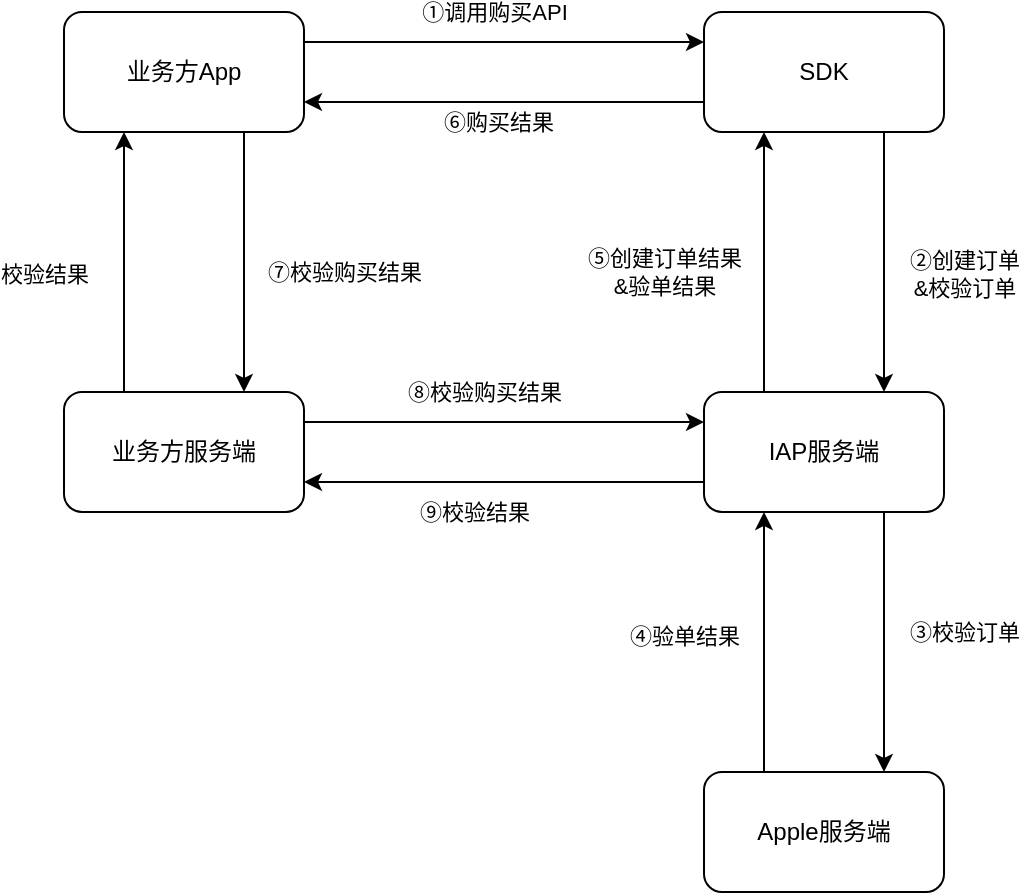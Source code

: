 <mxfile version="17.5.0" type="github">
  <diagram id="UVQPu_6LRNLYKDC9Vk5J" name="第 1 页">
    <mxGraphModel dx="2196" dy="1075" grid="1" gridSize="10" guides="1" tooltips="1" connect="1" arrows="1" fold="1" page="1" pageScale="1" pageWidth="4681" pageHeight="3300" math="0" shadow="0">
      <root>
        <mxCell id="0" />
        <mxCell id="1" parent="0" />
        <mxCell id="02EgvRaaj_lZs3z_42Fv-19" style="edgeStyle=orthogonalEdgeStyle;rounded=0;orthogonalLoop=1;jettySize=auto;html=1;exitX=1;exitY=0.25;exitDx=0;exitDy=0;entryX=0;entryY=0.25;entryDx=0;entryDy=0;" edge="1" parent="1" source="02EgvRaaj_lZs3z_42Fv-1" target="02EgvRaaj_lZs3z_42Fv-2">
          <mxGeometry relative="1" as="geometry" />
        </mxCell>
        <mxCell id="02EgvRaaj_lZs3z_42Fv-29" value="①调用购买API" style="edgeLabel;html=1;align=center;verticalAlign=middle;resizable=0;points=[];" vertex="1" connectable="0" parent="02EgvRaaj_lZs3z_42Fv-19">
          <mxGeometry x="-0.171" y="1" relative="1" as="geometry">
            <mxPoint x="12" y="-14" as="offset" />
          </mxGeometry>
        </mxCell>
        <mxCell id="02EgvRaaj_lZs3z_42Fv-35" style="edgeStyle=orthogonalEdgeStyle;rounded=0;orthogonalLoop=1;jettySize=auto;html=1;exitX=0.75;exitY=1;exitDx=0;exitDy=0;entryX=0.75;entryY=0;entryDx=0;entryDy=0;" edge="1" parent="1" source="02EgvRaaj_lZs3z_42Fv-1" target="02EgvRaaj_lZs3z_42Fv-6">
          <mxGeometry relative="1" as="geometry" />
        </mxCell>
        <mxCell id="02EgvRaaj_lZs3z_42Fv-37" value="⑦校验购买结果" style="edgeLabel;html=1;align=center;verticalAlign=middle;resizable=0;points=[];" vertex="1" connectable="0" parent="02EgvRaaj_lZs3z_42Fv-35">
          <mxGeometry x="-0.124" relative="1" as="geometry">
            <mxPoint x="50" y="13" as="offset" />
          </mxGeometry>
        </mxCell>
        <mxCell id="02EgvRaaj_lZs3z_42Fv-1" value="业务方App" style="rounded=1;whiteSpace=wrap;html=1;" vertex="1" parent="1">
          <mxGeometry x="570" y="270" width="120" height="60" as="geometry" />
        </mxCell>
        <mxCell id="02EgvRaaj_lZs3z_42Fv-18" style="edgeStyle=orthogonalEdgeStyle;rounded=0;orthogonalLoop=1;jettySize=auto;html=1;exitX=0;exitY=0.75;exitDx=0;exitDy=0;entryX=1;entryY=0.75;entryDx=0;entryDy=0;spacing=2;spacingTop=0;fillColor=#CCFFFF;" edge="1" parent="1" source="02EgvRaaj_lZs3z_42Fv-2" target="02EgvRaaj_lZs3z_42Fv-1">
          <mxGeometry relative="1" as="geometry" />
        </mxCell>
        <mxCell id="02EgvRaaj_lZs3z_42Fv-34" value="⑥购买结果" style="edgeLabel;html=1;align=center;verticalAlign=middle;resizable=0;points=[];" vertex="1" connectable="0" parent="02EgvRaaj_lZs3z_42Fv-18">
          <mxGeometry x="0.029" y="3" relative="1" as="geometry">
            <mxPoint y="7" as="offset" />
          </mxGeometry>
        </mxCell>
        <mxCell id="02EgvRaaj_lZs3z_42Fv-25" style="edgeStyle=orthogonalEdgeStyle;rounded=0;orthogonalLoop=1;jettySize=auto;html=1;exitX=0.75;exitY=1;exitDx=0;exitDy=0;entryX=0.75;entryY=0;entryDx=0;entryDy=0;" edge="1" parent="1" source="02EgvRaaj_lZs3z_42Fv-2" target="02EgvRaaj_lZs3z_42Fv-4">
          <mxGeometry relative="1" as="geometry" />
        </mxCell>
        <mxCell id="02EgvRaaj_lZs3z_42Fv-30" value="②创建订单&lt;br&gt;&amp;amp;校验订单" style="edgeLabel;html=1;align=center;verticalAlign=middle;resizable=0;points=[];" vertex="1" connectable="0" parent="02EgvRaaj_lZs3z_42Fv-25">
          <mxGeometry x="-0.515" relative="1" as="geometry">
            <mxPoint x="40" y="39" as="offset" />
          </mxGeometry>
        </mxCell>
        <mxCell id="02EgvRaaj_lZs3z_42Fv-2" value="SDK" style="whiteSpace=wrap;html=1;rounded=1;" vertex="1" parent="1">
          <mxGeometry x="890" y="270" width="120" height="60" as="geometry" />
        </mxCell>
        <mxCell id="02EgvRaaj_lZs3z_42Fv-23" style="edgeStyle=orthogonalEdgeStyle;rounded=0;orthogonalLoop=1;jettySize=auto;html=1;exitX=0;exitY=0.75;exitDx=0;exitDy=0;entryX=1;entryY=0.75;entryDx=0;entryDy=0;" edge="1" parent="1" source="02EgvRaaj_lZs3z_42Fv-4" target="02EgvRaaj_lZs3z_42Fv-6">
          <mxGeometry relative="1" as="geometry" />
        </mxCell>
        <mxCell id="02EgvRaaj_lZs3z_42Fv-39" value="⑨校验结果" style="edgeLabel;html=1;align=center;verticalAlign=middle;resizable=0;points=[];" vertex="1" connectable="0" parent="02EgvRaaj_lZs3z_42Fv-23">
          <mxGeometry x="0.155" y="-1" relative="1" as="geometry">
            <mxPoint y="16" as="offset" />
          </mxGeometry>
        </mxCell>
        <mxCell id="02EgvRaaj_lZs3z_42Fv-26" style="edgeStyle=orthogonalEdgeStyle;rounded=0;orthogonalLoop=1;jettySize=auto;html=1;exitX=0.75;exitY=1;exitDx=0;exitDy=0;entryX=0.75;entryY=0;entryDx=0;entryDy=0;" edge="1" parent="1" source="02EgvRaaj_lZs3z_42Fv-4" target="02EgvRaaj_lZs3z_42Fv-8">
          <mxGeometry relative="1" as="geometry" />
        </mxCell>
        <mxCell id="02EgvRaaj_lZs3z_42Fv-31" value="③校验订单" style="edgeLabel;html=1;align=center;verticalAlign=middle;resizable=0;points=[];rotation=0;" vertex="1" connectable="0" parent="02EgvRaaj_lZs3z_42Fv-26">
          <mxGeometry x="-0.154" y="1" relative="1" as="geometry">
            <mxPoint x="39" y="5" as="offset" />
          </mxGeometry>
        </mxCell>
        <mxCell id="02EgvRaaj_lZs3z_42Fv-28" style="edgeStyle=orthogonalEdgeStyle;rounded=0;orthogonalLoop=1;jettySize=auto;html=1;exitX=0.25;exitY=0;exitDx=0;exitDy=0;entryX=0.25;entryY=1;entryDx=0;entryDy=0;" edge="1" parent="1" source="02EgvRaaj_lZs3z_42Fv-4" target="02EgvRaaj_lZs3z_42Fv-2">
          <mxGeometry relative="1" as="geometry" />
        </mxCell>
        <mxCell id="02EgvRaaj_lZs3z_42Fv-33" value="⑤创建订单结果&lt;br&gt;&amp;amp;验单结果" style="edgeLabel;html=1;align=center;verticalAlign=middle;resizable=0;points=[];" vertex="1" connectable="0" parent="02EgvRaaj_lZs3z_42Fv-28">
          <mxGeometry x="0.046" y="-2" relative="1" as="geometry">
            <mxPoint x="-52" y="8" as="offset" />
          </mxGeometry>
        </mxCell>
        <mxCell id="02EgvRaaj_lZs3z_42Fv-4" value="IAP服务端" style="whiteSpace=wrap;html=1;rounded=1;" vertex="1" parent="1">
          <mxGeometry x="890" y="460" width="120" height="60" as="geometry" />
        </mxCell>
        <mxCell id="02EgvRaaj_lZs3z_42Fv-22" style="edgeStyle=orthogonalEdgeStyle;rounded=0;orthogonalLoop=1;jettySize=auto;html=1;exitX=1;exitY=0.25;exitDx=0;exitDy=0;entryX=0;entryY=0.25;entryDx=0;entryDy=0;" edge="1" parent="1" source="02EgvRaaj_lZs3z_42Fv-6" target="02EgvRaaj_lZs3z_42Fv-4">
          <mxGeometry relative="1" as="geometry" />
        </mxCell>
        <mxCell id="02EgvRaaj_lZs3z_42Fv-38" value="⑧校验购买结果" style="edgeLabel;html=1;align=center;verticalAlign=middle;resizable=0;points=[];" vertex="1" connectable="0" parent="02EgvRaaj_lZs3z_42Fv-22">
          <mxGeometry x="-0.289" relative="1" as="geometry">
            <mxPoint x="19" y="-15" as="offset" />
          </mxGeometry>
        </mxCell>
        <mxCell id="02EgvRaaj_lZs3z_42Fv-36" style="edgeStyle=orthogonalEdgeStyle;rounded=0;orthogonalLoop=1;jettySize=auto;html=1;exitX=0.25;exitY=0;exitDx=0;exitDy=0;entryX=0.25;entryY=1;entryDx=0;entryDy=0;" edge="1" parent="1" source="02EgvRaaj_lZs3z_42Fv-6" target="02EgvRaaj_lZs3z_42Fv-1">
          <mxGeometry relative="1" as="geometry" />
        </mxCell>
        <mxCell id="02EgvRaaj_lZs3z_42Fv-40" value="校验结果" style="edgeLabel;html=1;align=center;verticalAlign=middle;resizable=0;points=[];" vertex="1" connectable="0" parent="02EgvRaaj_lZs3z_42Fv-36">
          <mxGeometry x="0.007" y="1" relative="1" as="geometry">
            <mxPoint x="-39" y="6" as="offset" />
          </mxGeometry>
        </mxCell>
        <mxCell id="02EgvRaaj_lZs3z_42Fv-6" value="业务方服务端" style="whiteSpace=wrap;html=1;rounded=1;" vertex="1" parent="1">
          <mxGeometry x="570" y="460" width="120" height="60" as="geometry" />
        </mxCell>
        <mxCell id="02EgvRaaj_lZs3z_42Fv-27" style="edgeStyle=orthogonalEdgeStyle;rounded=0;orthogonalLoop=1;jettySize=auto;html=1;exitX=0.25;exitY=0;exitDx=0;exitDy=0;entryX=0.25;entryY=1;entryDx=0;entryDy=0;" edge="1" parent="1" source="02EgvRaaj_lZs3z_42Fv-8" target="02EgvRaaj_lZs3z_42Fv-4">
          <mxGeometry relative="1" as="geometry" />
        </mxCell>
        <mxCell id="02EgvRaaj_lZs3z_42Fv-32" value="④验单结果" style="edgeLabel;html=1;align=center;verticalAlign=middle;resizable=0;points=[];" vertex="1" connectable="0" parent="02EgvRaaj_lZs3z_42Fv-27">
          <mxGeometry x="0.046" y="2" relative="1" as="geometry">
            <mxPoint x="-38" as="offset" />
          </mxGeometry>
        </mxCell>
        <mxCell id="02EgvRaaj_lZs3z_42Fv-8" value="Apple服务端" style="whiteSpace=wrap;html=1;rounded=1;" vertex="1" parent="1">
          <mxGeometry x="890" y="650" width="120" height="60" as="geometry" />
        </mxCell>
      </root>
    </mxGraphModel>
  </diagram>
</mxfile>
